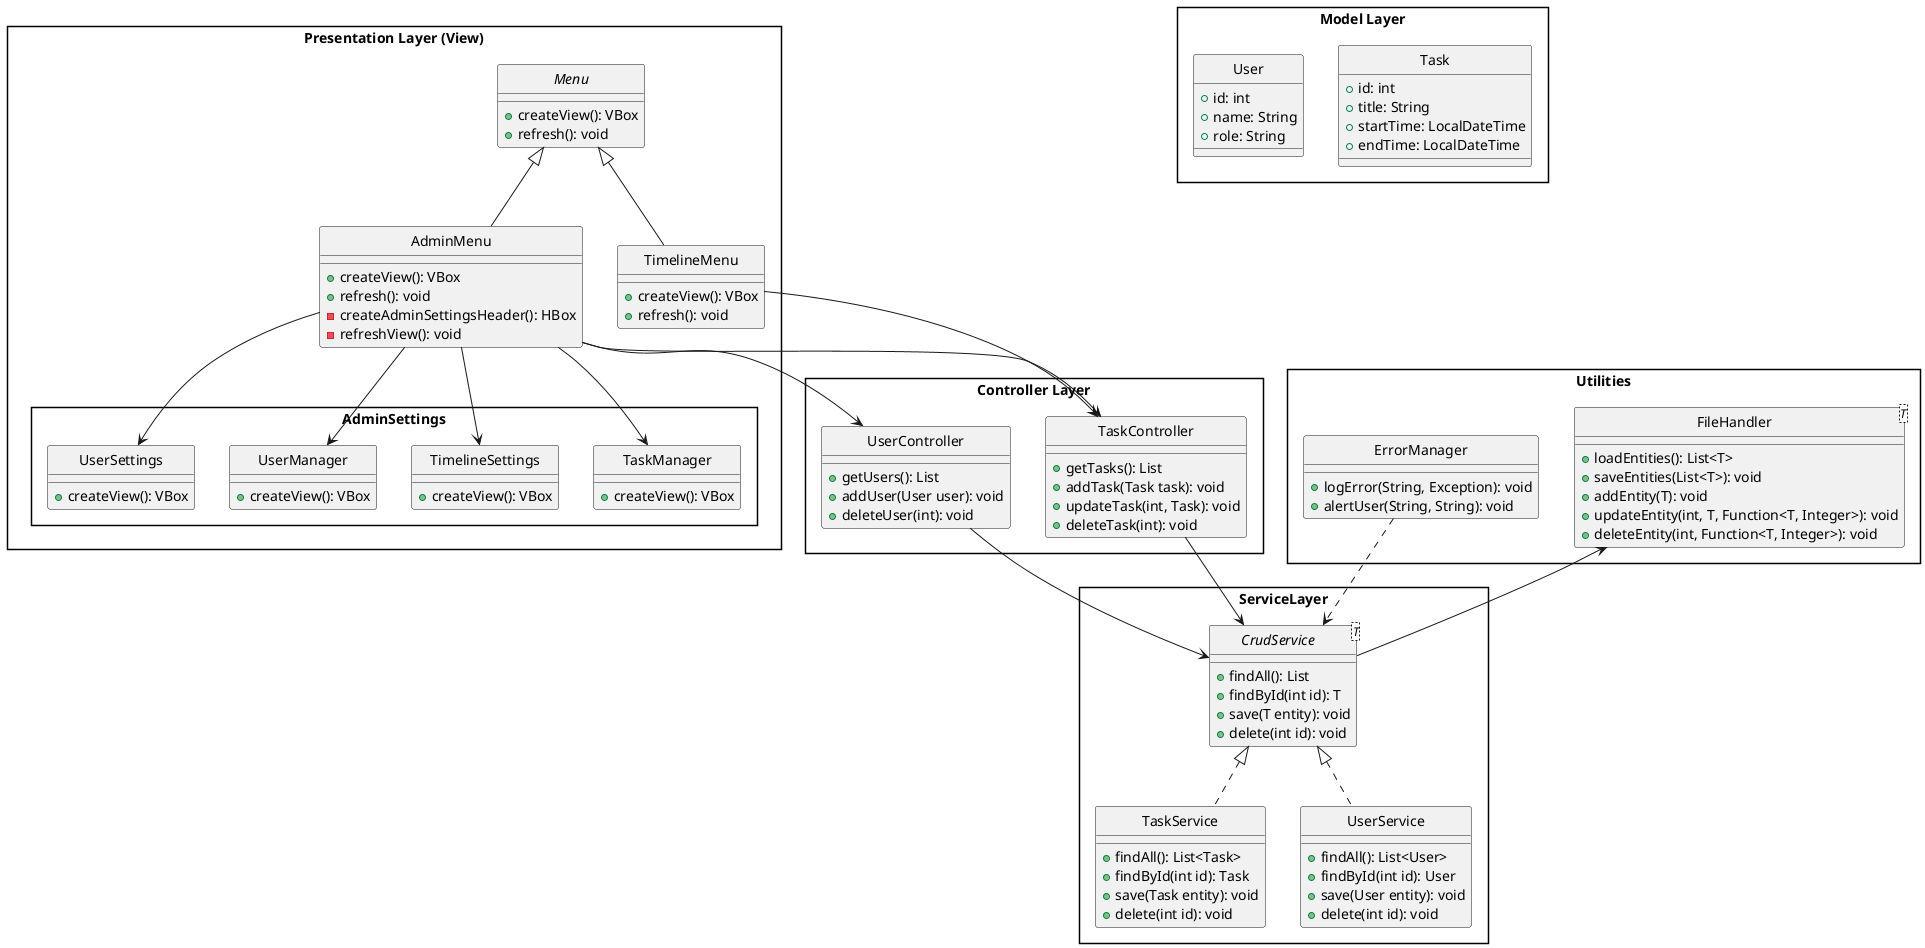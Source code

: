 @startuml
skinparam style strictuml
skinparam packageStyle rectangle

package "Presentation Layer (View)" {
  interface Menu {
    + createView(): VBox
    + refresh(): void
  }

  class TimelineMenu {
    + createView(): VBox
    + refresh(): void
  }

  class AdminMenu {
    + createView(): VBox
    + refresh(): void
    - createAdminSettingsHeader(): HBox
    - refreshView(): void
  }

  Menu <|-- TimelineMenu
  Menu <|-- AdminMenu

  package "AdminSettings" {
    class TaskManager {
      + createView(): VBox
    }   
    class TimelineSettings {
      + createView(): VBox
    }

    class UserManager {
      + createView(): VBox
    }

    class UserSettings {
      + createView(): VBox
    }
  }

  AdminMenu --> AdminSettings.TimelineSettings
  AdminMenu --> AdminSettings.UserManager
  AdminMenu --> AdminSettings.UserSettings
  AdminMenu --> AdminSettings.TaskManager
}


package "Utilities" {
  class FileHandler<T> {
    + loadEntities(): List<T>
    + saveEntities(List<T>): void
    + addEntity(T): void
    + updateEntity(int, T, Function<T, Integer>): void
    + deleteEntity(int, Function<T, Integer>): void
  }
}

package "ServiceLayer" {
  interface CrudService<T> {
    + findAll(): List
    + findById(int id): T
    + save(T entity): void
    + delete(int id): void
  }

  class TaskService {
    + findAll(): List<Task>
    + findById(int id): Task
    + save(Task entity): void
    + delete(int id): void
  }

  class UserService {
    + findAll(): List<User>
    + findById(int id): User
    + save(User entity): void
    + delete(int id): void
  }

  CrudService <|.. TaskService
  CrudService <|.. UserService

  CrudService --> Utilities.FileHandler
}

package "Controller Layer" {
  class TaskController {
    + getTasks(): List
    + addTask(Task task): void
    + updateTask(int, Task): void
    + deleteTask(int): void
  }

  class UserController {
    + getUsers(): List
    + addUser(User user): void
    + deleteUser(int): void
  }

  TaskController --> ServiceLayer.CrudService
  UserController --> ServiceLayer.CrudService

  AdminMenu --> TaskController
  AdminMenu --> UserController
  TimelineMenu --> TaskController
}


package "Model Layer" {
  class Task {
    + id: int
    + title: String
    + startTime: LocalDateTime
    + endTime: LocalDateTime
  }

  class User {
    + id: int
    + name: String
    + role: String
  }
}

package "Utilities" {
  class ErrorManager {
    + logError(String, Exception): void
    + alertUser(String, String): void
  }

  ErrorManager ..> CrudService
}
@enduml